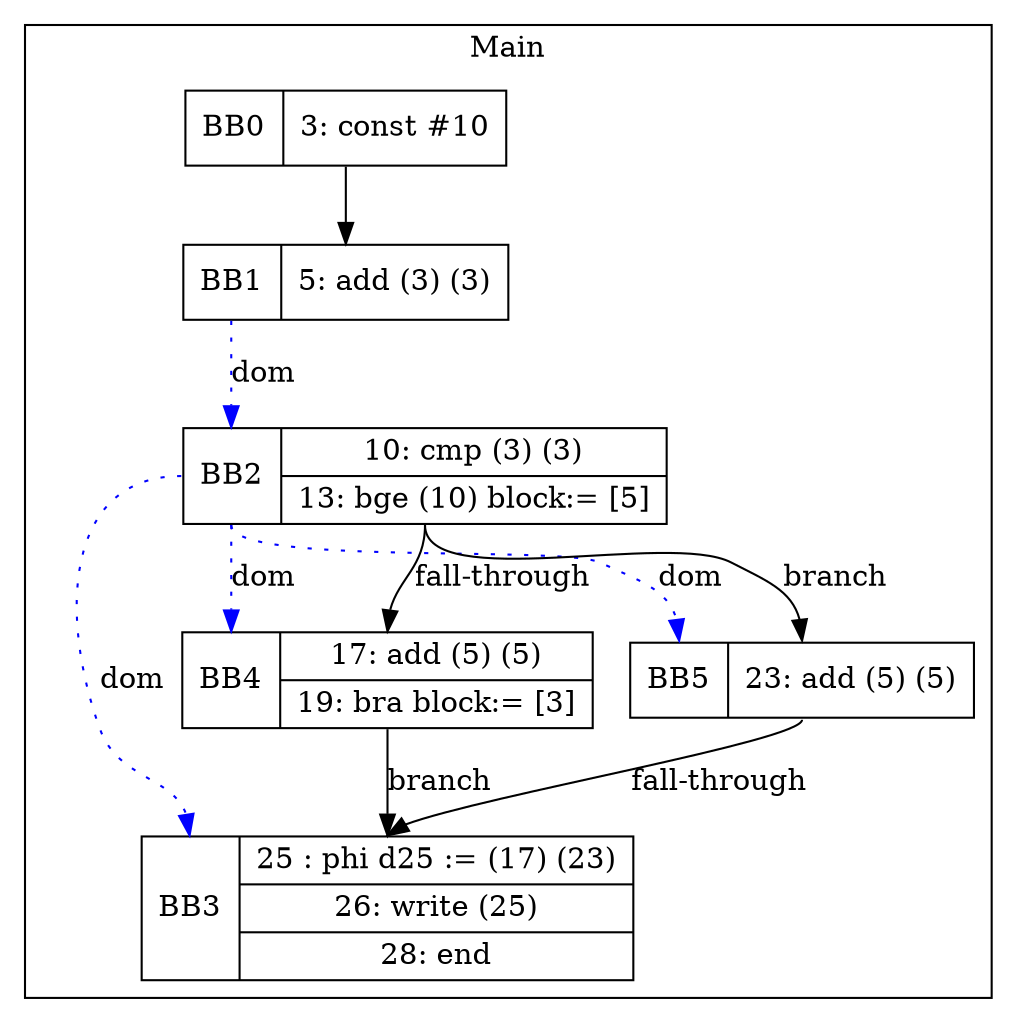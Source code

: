 digraph G {
node [shape=record];
subgraph cluster_main{
label = "Main";
BB0 [shape=record, label="<b>BB0|{3: const #10}"];
BB1 [shape=record, label="<b>BB1|{5: add (3) (3)}"];
BB2 [shape=record, label="<b>BB2|{10: cmp (3) (3)|13: bge (10) block:= [5]}"];
BB3 [shape=record, label="<b>BB3|{25 : phi d25 := (17) (23)|26: write (25)|28: end}"];
BB4 [shape=record, label="<b>BB4|{17: add (5) (5)|19: bra block:= [3]}"];
BB5 [shape=record, label="<b>BB5|{23: add (5) (5)}"];
}
BB0:s -> BB1:n ;
BB2:b -> BB3:b [color=blue, style=dotted, label="dom"];
BB2:b -> BB4:b [color=blue, style=dotted, label="dom"];
BB1:b -> BB2:b [color=blue, style=dotted, label="dom"];
BB2:b -> BB5:b [color=blue, style=dotted, label="dom"];
BB2:s -> BB5:n [label="branch"];
BB4:s -> BB3:n [label="branch"];
BB5:s -> BB3:n [label="fall-through"];
BB2:s -> BB4:n [label="fall-through"];
}
